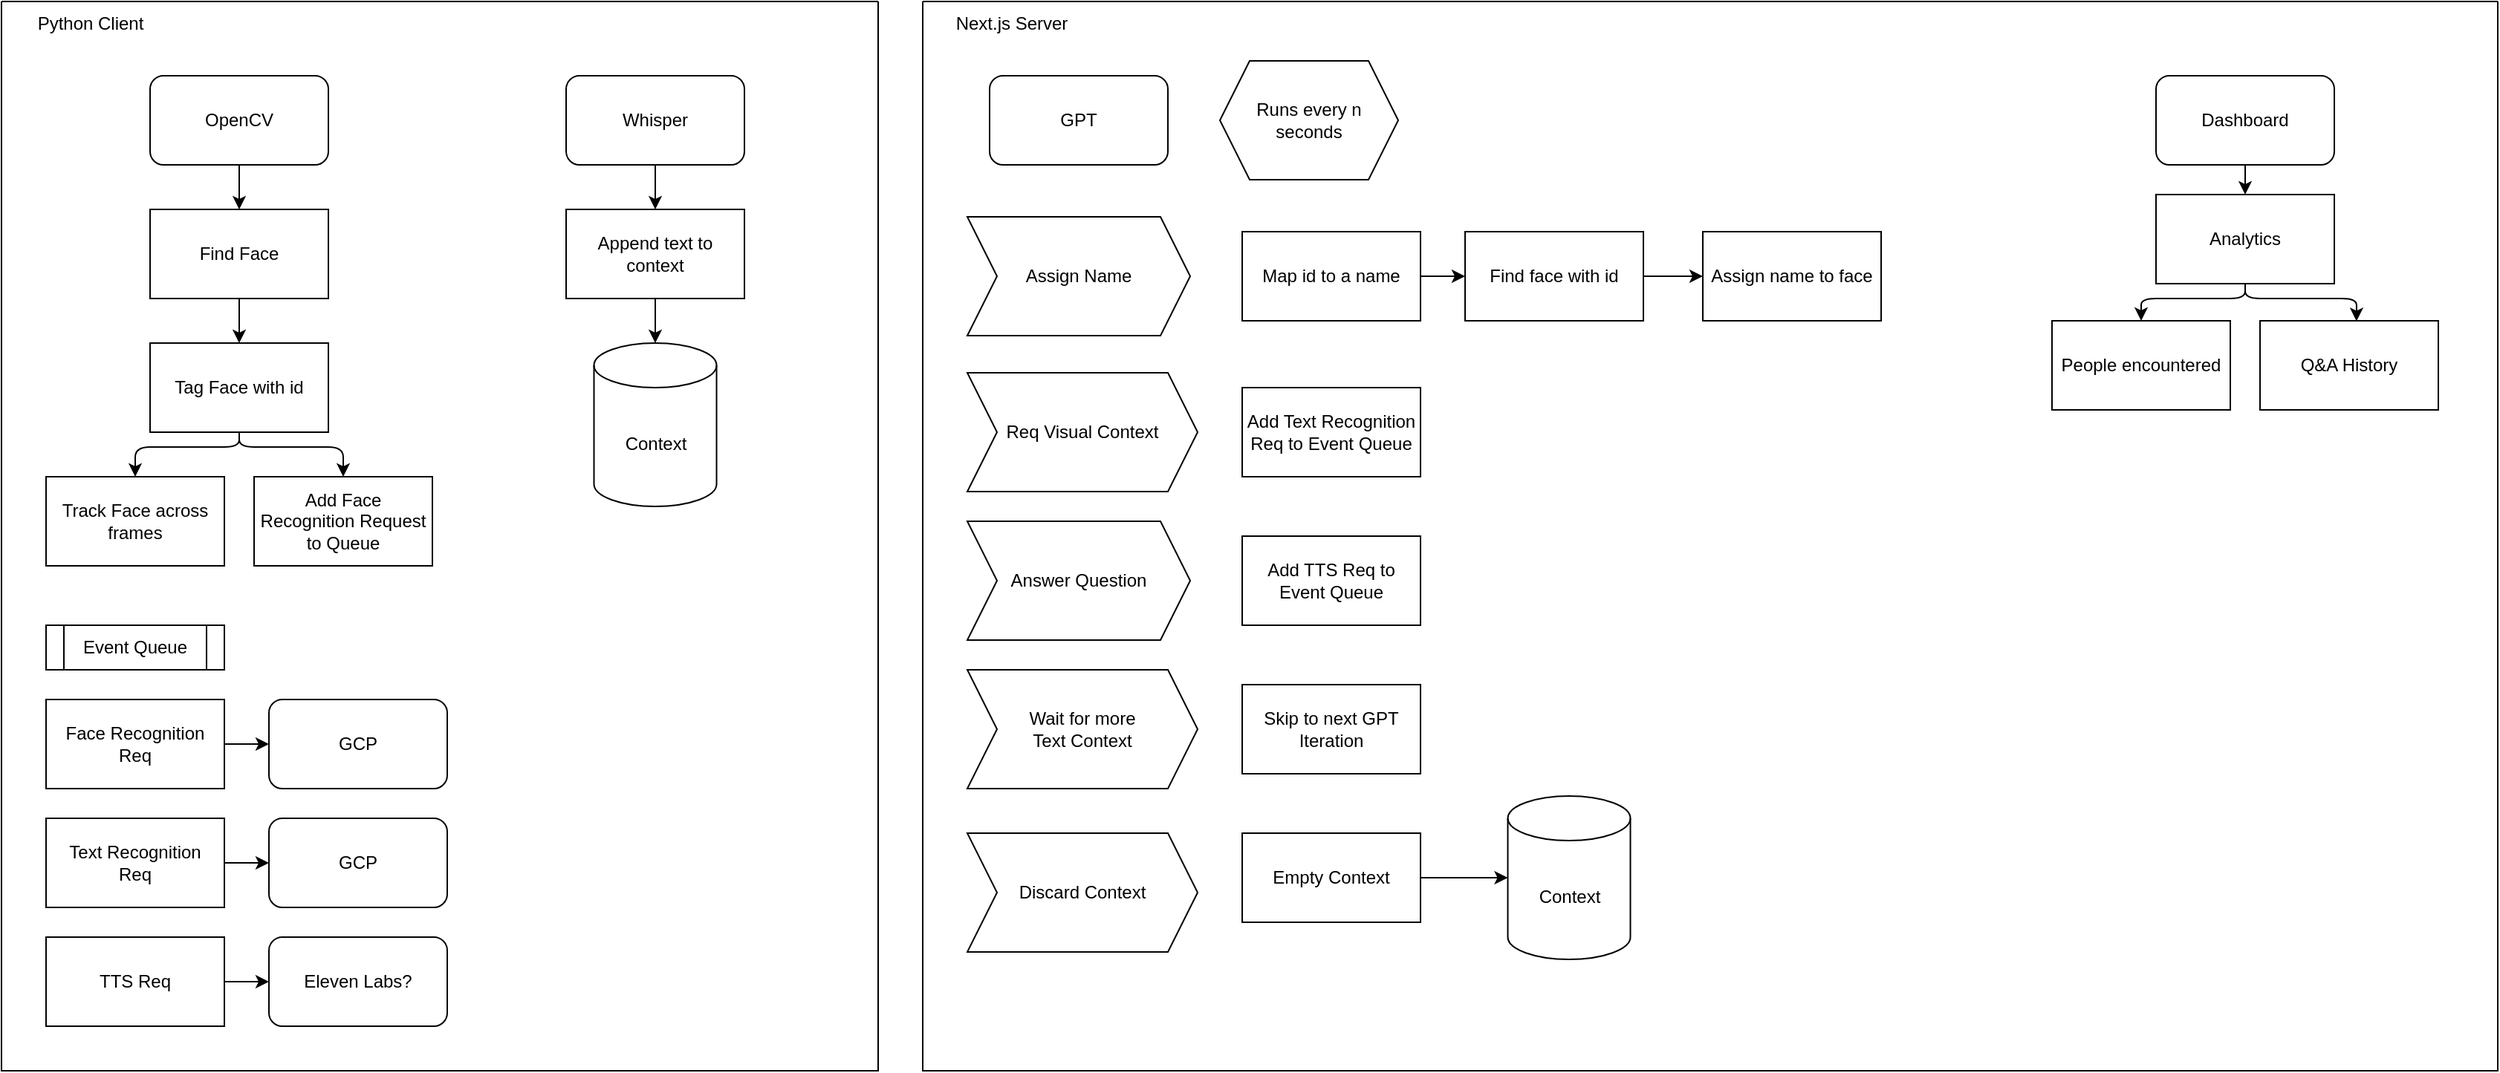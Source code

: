<mxfile>
    <diagram id="qNYdzE1W9-3PB3t89IW_" name="Page-1">
        <mxGraphModel dx="1865" dy="1060" grid="1" gridSize="10" guides="1" tooltips="1" connect="1" arrows="1" fold="1" page="1" pageScale="1" pageWidth="10000" pageHeight="10000" math="0" shadow="0">
            <root>
                <mxCell id="0"/>
                <mxCell id="1" parent="0"/>
                <mxCell id="37" style="edgeStyle=none;html=1;exitX=0.5;exitY=1;exitDx=0;exitDy=0;entryX=0.5;entryY=0;entryDx=0;entryDy=0;" edge="1" parent="1" source="2" target="5">
                    <mxGeometry relative="1" as="geometry"/>
                </mxCell>
                <mxCell id="2" value="OpenCV" style="rounded=1;whiteSpace=wrap;html=1;" vertex="1" parent="1">
                    <mxGeometry x="180" y="80" width="120" height="60" as="geometry"/>
                </mxCell>
                <mxCell id="38" style="edgeStyle=none;html=1;exitX=0.5;exitY=1;exitDx=0;exitDy=0;entryX=0.5;entryY=0;entryDx=0;entryDy=0;" edge="1" parent="1" source="5" target="6">
                    <mxGeometry relative="1" as="geometry"/>
                </mxCell>
                <mxCell id="5" value="Find Face" style="rounded=0;whiteSpace=wrap;html=1;" vertex="1" parent="1">
                    <mxGeometry x="180" y="170" width="120" height="60" as="geometry"/>
                </mxCell>
                <mxCell id="39" style="edgeStyle=none;html=1;exitX=0.5;exitY=1;exitDx=0;exitDy=0;entryX=0.5;entryY=0;entryDx=0;entryDy=0;" edge="1" parent="1" source="6" target="7">
                    <mxGeometry relative="1" as="geometry">
                        <Array as="points">
                            <mxPoint x="240" y="330"/>
                            <mxPoint x="170" y="330"/>
                        </Array>
                    </mxGeometry>
                </mxCell>
                <mxCell id="40" style="edgeStyle=none;html=1;exitX=0.5;exitY=1;exitDx=0;exitDy=0;entryX=0.5;entryY=0;entryDx=0;entryDy=0;" edge="1" parent="1" source="6" target="8">
                    <mxGeometry relative="1" as="geometry">
                        <Array as="points">
                            <mxPoint x="240" y="330"/>
                            <mxPoint x="310" y="330"/>
                        </Array>
                    </mxGeometry>
                </mxCell>
                <mxCell id="6" value="Tag Face with id" style="rounded=0;whiteSpace=wrap;html=1;" vertex="1" parent="1">
                    <mxGeometry x="180" y="260" width="120" height="60" as="geometry"/>
                </mxCell>
                <mxCell id="7" value="Track Face across frames" style="rounded=0;whiteSpace=wrap;html=1;" vertex="1" parent="1">
                    <mxGeometry x="110" y="350" width="120" height="60" as="geometry"/>
                </mxCell>
                <mxCell id="8" value="Add Face Recognition Request to Queue" style="rounded=0;whiteSpace=wrap;html=1;" vertex="1" parent="1">
                    <mxGeometry x="250" y="350" width="120" height="60" as="geometry"/>
                </mxCell>
                <mxCell id="41" style="edgeStyle=none;html=1;exitX=0.5;exitY=1;exitDx=0;exitDy=0;entryX=0.5;entryY=0;entryDx=0;entryDy=0;" edge="1" parent="1" source="11" target="12">
                    <mxGeometry relative="1" as="geometry"/>
                </mxCell>
                <mxCell id="11" value="Whisper" style="rounded=1;whiteSpace=wrap;html=1;" vertex="1" parent="1">
                    <mxGeometry x="460" y="80" width="120" height="60" as="geometry"/>
                </mxCell>
                <mxCell id="42" style="edgeStyle=none;html=1;exitX=0.5;exitY=1;exitDx=0;exitDy=0;entryX=0.5;entryY=0;entryDx=0;entryDy=0;entryPerimeter=0;" edge="1" parent="1" source="12" target="13">
                    <mxGeometry relative="1" as="geometry"/>
                </mxCell>
                <mxCell id="12" value="Append text to context" style="rounded=0;whiteSpace=wrap;html=1;" vertex="1" parent="1">
                    <mxGeometry x="460" y="170" width="120" height="60" as="geometry"/>
                </mxCell>
                <mxCell id="13" value="Context" style="shape=cylinder3;whiteSpace=wrap;html=1;boundedLbl=1;backgroundOutline=1;size=15;" vertex="1" parent="1">
                    <mxGeometry x="478.75" y="260" width="82.5" height="110" as="geometry"/>
                </mxCell>
                <mxCell id="14" value="GPT" style="rounded=1;whiteSpace=wrap;html=1;" vertex="1" parent="1">
                    <mxGeometry x="745" y="80" width="120" height="60" as="geometry"/>
                </mxCell>
                <mxCell id="16" value="Assign Name" style="shape=step;perimeter=stepPerimeter;whiteSpace=wrap;html=1;fixedSize=1;" vertex="1" parent="1">
                    <mxGeometry x="730" y="175" width="150" height="80" as="geometry"/>
                </mxCell>
                <mxCell id="17" value="Answer Question" style="shape=step;perimeter=stepPerimeter;whiteSpace=wrap;html=1;fixedSize=1;" vertex="1" parent="1">
                    <mxGeometry x="730" y="380" width="150" height="80" as="geometry"/>
                </mxCell>
                <mxCell id="18" value="Wait for more &lt;br&gt;Text Context" style="shape=step;perimeter=stepPerimeter;whiteSpace=wrap;html=1;fixedSize=1;" vertex="1" parent="1">
                    <mxGeometry x="730" y="480" width="155" height="80" as="geometry"/>
                </mxCell>
                <mxCell id="19" value="Discard Context" style="shape=step;perimeter=stepPerimeter;whiteSpace=wrap;html=1;fixedSize=1;" vertex="1" parent="1">
                    <mxGeometry x="730" y="590" width="155" height="80" as="geometry"/>
                </mxCell>
                <mxCell id="43" style="edgeStyle=none;html=1;exitX=1;exitY=0.5;exitDx=0;exitDy=0;entryX=0;entryY=0.5;entryDx=0;entryDy=0;" edge="1" parent="1" source="20" target="21">
                    <mxGeometry relative="1" as="geometry"/>
                </mxCell>
                <mxCell id="20" value="Map id to a name" style="rounded=0;whiteSpace=wrap;html=1;" vertex="1" parent="1">
                    <mxGeometry x="915" y="185" width="120" height="60" as="geometry"/>
                </mxCell>
                <mxCell id="44" style="edgeStyle=none;html=1;exitX=1;exitY=0.5;exitDx=0;exitDy=0;entryX=0;entryY=0.5;entryDx=0;entryDy=0;" edge="1" parent="1" source="21" target="22">
                    <mxGeometry relative="1" as="geometry"/>
                </mxCell>
                <mxCell id="21" value="Find face with id" style="rounded=0;whiteSpace=wrap;html=1;" vertex="1" parent="1">
                    <mxGeometry x="1065" y="185" width="120" height="60" as="geometry"/>
                </mxCell>
                <mxCell id="22" value="Assign name to face" style="rounded=0;whiteSpace=wrap;html=1;" vertex="1" parent="1">
                    <mxGeometry x="1225" y="185" width="120" height="60" as="geometry"/>
                </mxCell>
                <mxCell id="24" value="Req Visual Context" style="shape=step;perimeter=stepPerimeter;whiteSpace=wrap;html=1;fixedSize=1;" vertex="1" parent="1">
                    <mxGeometry x="730" y="280" width="155" height="80" as="geometry"/>
                </mxCell>
                <mxCell id="25" value="Add Text Recognition Req to Event Queue" style="rounded=0;whiteSpace=wrap;html=1;" vertex="1" parent="1">
                    <mxGeometry x="915" y="290" width="120" height="60" as="geometry"/>
                </mxCell>
                <mxCell id="27" value="Add TTS Req to Event Queue" style="rounded=0;whiteSpace=wrap;html=1;" vertex="1" parent="1">
                    <mxGeometry x="915" y="390" width="120" height="60" as="geometry"/>
                </mxCell>
                <mxCell id="29" value="Skip to next GPT Iteration" style="rounded=0;whiteSpace=wrap;html=1;" vertex="1" parent="1">
                    <mxGeometry x="915" y="490" width="120" height="60" as="geometry"/>
                </mxCell>
                <mxCell id="45" style="edgeStyle=none;html=1;exitX=1;exitY=0.5;exitDx=0;exitDy=0;entryX=0;entryY=0.5;entryDx=0;entryDy=0;entryPerimeter=0;" edge="1" parent="1" source="30" target="32">
                    <mxGeometry relative="1" as="geometry"/>
                </mxCell>
                <mxCell id="30" value="Empty Context" style="rounded=0;whiteSpace=wrap;html=1;" vertex="1" parent="1">
                    <mxGeometry x="915" y="590" width="120" height="60" as="geometry"/>
                </mxCell>
                <mxCell id="32" value="Context" style="shape=cylinder3;whiteSpace=wrap;html=1;boundedLbl=1;backgroundOutline=1;size=15;" vertex="1" parent="1">
                    <mxGeometry x="1093.75" y="565" width="82.5" height="110" as="geometry"/>
                </mxCell>
                <mxCell id="36" value="Runs every n seconds" style="shape=hexagon;perimeter=hexagonPerimeter2;whiteSpace=wrap;html=1;fixedSize=1;" vertex="1" parent="1">
                    <mxGeometry x="900" y="70" width="120" height="80" as="geometry"/>
                </mxCell>
                <mxCell id="53" style="edgeStyle=none;html=1;exitX=0.5;exitY=1;exitDx=0;exitDy=0;entryX=0.5;entryY=0;entryDx=0;entryDy=0;" edge="1" parent="1" source="49" target="50">
                    <mxGeometry relative="1" as="geometry"/>
                </mxCell>
                <mxCell id="49" value="Dashboard" style="rounded=1;whiteSpace=wrap;html=1;" vertex="1" parent="1">
                    <mxGeometry x="1530" y="80" width="120" height="60" as="geometry"/>
                </mxCell>
                <mxCell id="54" style="edgeStyle=none;html=1;exitX=0.5;exitY=1;exitDx=0;exitDy=0;entryX=0.5;entryY=0;entryDx=0;entryDy=0;" edge="1" parent="1" source="50" target="51">
                    <mxGeometry relative="1" as="geometry">
                        <Array as="points">
                            <mxPoint x="1590" y="230"/>
                            <mxPoint x="1520" y="230"/>
                        </Array>
                    </mxGeometry>
                </mxCell>
                <mxCell id="55" style="edgeStyle=none;html=1;exitX=0.5;exitY=1;exitDx=0;exitDy=0;entryX=0.541;entryY=0.004;entryDx=0;entryDy=0;entryPerimeter=0;" edge="1" parent="1" source="50" target="52">
                    <mxGeometry relative="1" as="geometry">
                        <Array as="points">
                            <mxPoint x="1590" y="230"/>
                            <mxPoint x="1665" y="230"/>
                        </Array>
                    </mxGeometry>
                </mxCell>
                <mxCell id="50" value="Analytics" style="rounded=0;whiteSpace=wrap;html=1;" vertex="1" parent="1">
                    <mxGeometry x="1530" y="160" width="120" height="60" as="geometry"/>
                </mxCell>
                <mxCell id="51" value="People encountered" style="rounded=0;whiteSpace=wrap;html=1;" vertex="1" parent="1">
                    <mxGeometry x="1460" y="245" width="120" height="60" as="geometry"/>
                </mxCell>
                <mxCell id="52" value="Q&amp;amp;A History" style="rounded=0;whiteSpace=wrap;html=1;" vertex="1" parent="1">
                    <mxGeometry x="1600" y="245" width="120" height="60" as="geometry"/>
                </mxCell>
                <mxCell id="56" value="" style="swimlane;startSize=0;" vertex="1" parent="1">
                    <mxGeometry x="700" y="30" width="1060" height="720" as="geometry"/>
                </mxCell>
                <mxCell id="57" value="Next.js Server" style="text;html=1;strokeColor=none;fillColor=none;align=center;verticalAlign=middle;whiteSpace=wrap;rounded=0;" vertex="1" parent="56">
                    <mxGeometry width="120" height="30" as="geometry"/>
                </mxCell>
                <mxCell id="58" value="" style="swimlane;startSize=0;" vertex="1" parent="1">
                    <mxGeometry x="80" y="30" width="590" height="720" as="geometry"/>
                </mxCell>
                <mxCell id="3" value="GCP" style="rounded=1;whiteSpace=wrap;html=1;" vertex="1" parent="58">
                    <mxGeometry x="180" y="470" width="120" height="60" as="geometry"/>
                </mxCell>
                <mxCell id="4" value="Event Queue" style="shape=process;whiteSpace=wrap;html=1;backgroundOutline=1;" vertex="1" parent="58">
                    <mxGeometry x="30" y="420" width="120" height="30" as="geometry"/>
                </mxCell>
                <mxCell id="46" style="edgeStyle=none;html=1;exitX=1;exitY=0.5;exitDx=0;exitDy=0;entryX=0;entryY=0.5;entryDx=0;entryDy=0;" edge="1" parent="58" source="10" target="3">
                    <mxGeometry relative="1" as="geometry"/>
                </mxCell>
                <mxCell id="10" value="Face Recognition Req" style="rounded=0;whiteSpace=wrap;html=1;" vertex="1" parent="58">
                    <mxGeometry x="30" y="470" width="120" height="60" as="geometry"/>
                </mxCell>
                <mxCell id="28" value="Eleven Labs?" style="rounded=1;whiteSpace=wrap;html=1;" vertex="1" parent="58">
                    <mxGeometry x="180" y="630" width="120" height="60" as="geometry"/>
                </mxCell>
                <mxCell id="33" value="Text Recognition &lt;br&gt;Req" style="rounded=0;whiteSpace=wrap;html=1;" vertex="1" parent="58">
                    <mxGeometry x="30" y="550" width="120" height="60" as="geometry"/>
                </mxCell>
                <mxCell id="34" value="GCP" style="rounded=1;whiteSpace=wrap;html=1;" vertex="1" parent="58">
                    <mxGeometry x="180" y="550" width="120" height="60" as="geometry"/>
                </mxCell>
                <mxCell id="47" style="edgeStyle=none;html=1;exitX=1;exitY=0.5;exitDx=0;exitDy=0;entryX=0;entryY=0.5;entryDx=0;entryDy=0;" edge="1" parent="58" source="33" target="34">
                    <mxGeometry relative="1" as="geometry"/>
                </mxCell>
                <mxCell id="48" style="edgeStyle=none;html=1;exitX=1;exitY=0.5;exitDx=0;exitDy=0;entryX=0;entryY=0.5;entryDx=0;entryDy=0;" edge="1" parent="58" source="35" target="28">
                    <mxGeometry relative="1" as="geometry"/>
                </mxCell>
                <mxCell id="35" value="TTS Req" style="rounded=0;whiteSpace=wrap;html=1;" vertex="1" parent="58">
                    <mxGeometry x="30" y="630" width="120" height="60" as="geometry"/>
                </mxCell>
                <mxCell id="59" value="Python Client" style="text;html=1;strokeColor=none;fillColor=none;align=center;verticalAlign=middle;whiteSpace=wrap;rounded=0;" vertex="1" parent="1">
                    <mxGeometry x="80" y="30" width="120" height="30" as="geometry"/>
                </mxCell>
            </root>
        </mxGraphModel>
    </diagram>
</mxfile>